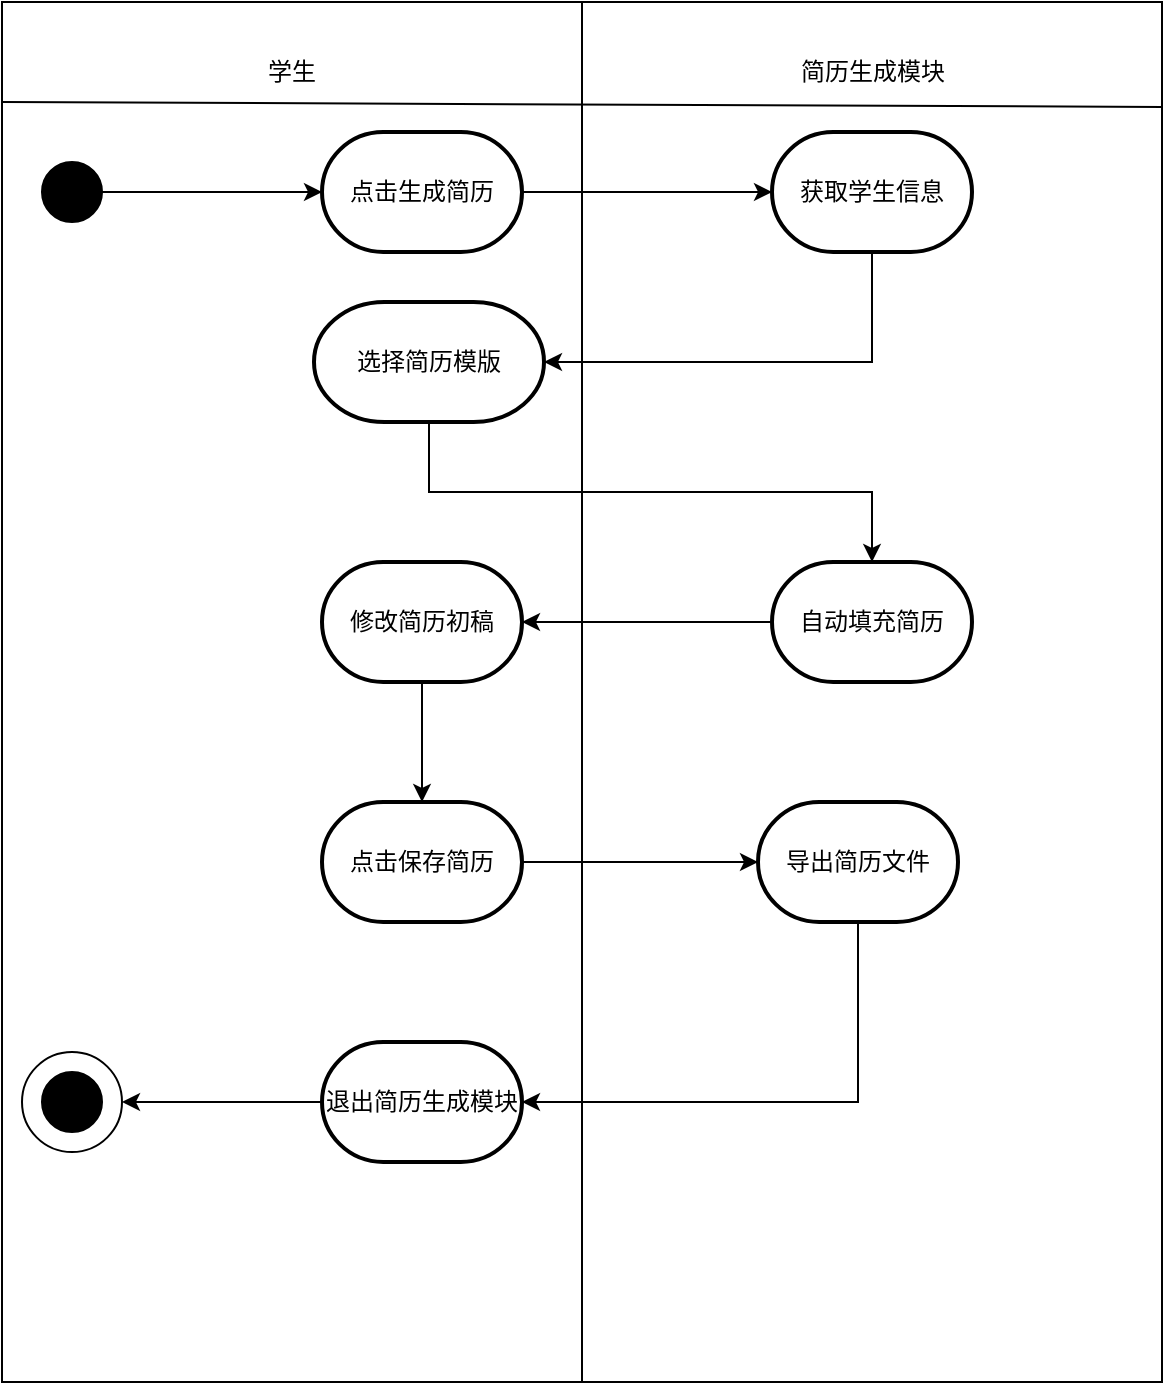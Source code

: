 <mxfile version="24.3.1" type="github">
  <diagram id="prtHgNgQTEPvFCAcTncT" name="Page-1">
    <mxGraphModel dx="1380" dy="782" grid="1" gridSize="10" guides="1" tooltips="1" connect="1" arrows="1" fold="1" page="1" pageScale="1" pageWidth="827" pageHeight="1169" math="0" shadow="0">
      <root>
        <mxCell id="0" />
        <mxCell id="1" parent="0" />
        <mxCell id="Uh9JWqwsvxEyxEd0ztW9-11" value="" style="rounded=0;whiteSpace=wrap;html=1;" vertex="1" parent="1">
          <mxGeometry x="490" y="110" width="290" height="690" as="geometry" />
        </mxCell>
        <mxCell id="Uh9JWqwsvxEyxEd0ztW9-12" value="" style="rounded=0;whiteSpace=wrap;html=1;" vertex="1" parent="1">
          <mxGeometry x="200" y="110" width="290" height="690" as="geometry" />
        </mxCell>
        <mxCell id="Uh9JWqwsvxEyxEd0ztW9-14" value="学生" style="text;html=1;align=center;verticalAlign=middle;whiteSpace=wrap;rounded=0;" vertex="1" parent="1">
          <mxGeometry x="315" y="130" width="60" height="30" as="geometry" />
        </mxCell>
        <mxCell id="Uh9JWqwsvxEyxEd0ztW9-15" value="简历生成模块" style="text;html=1;align=center;verticalAlign=middle;whiteSpace=wrap;rounded=0;" vertex="1" parent="1">
          <mxGeometry x="597.5" y="130" width="75" height="30" as="geometry" />
        </mxCell>
        <mxCell id="Uh9JWqwsvxEyxEd0ztW9-17" value="" style="verticalLabelPosition=bottom;verticalAlign=top;html=1;shape=mxgraph.flowchart.on-page_reference;fillColor=#000000;" vertex="1" parent="1">
          <mxGeometry x="220" y="190" width="30" height="30" as="geometry" />
        </mxCell>
        <mxCell id="Uh9JWqwsvxEyxEd0ztW9-18" value="点击生成简历" style="strokeWidth=2;html=1;shape=mxgraph.flowchart.terminator;whiteSpace=wrap;" vertex="1" parent="1">
          <mxGeometry x="360" y="175" width="100" height="60" as="geometry" />
        </mxCell>
        <mxCell id="Uh9JWqwsvxEyxEd0ztW9-19" value="" style="endArrow=none;html=1;rounded=0;entryX=1.001;entryY=0.105;entryDx=0;entryDy=0;entryPerimeter=0;" edge="1" parent="1">
          <mxGeometry width="50" height="50" relative="1" as="geometry">
            <mxPoint x="200" y="160" as="sourcePoint" />
            <mxPoint x="780.29" y="162.45" as="targetPoint" />
          </mxGeometry>
        </mxCell>
        <mxCell id="Uh9JWqwsvxEyxEd0ztW9-20" style="edgeStyle=orthogonalEdgeStyle;rounded=0;orthogonalLoop=1;jettySize=auto;html=1;exitX=1;exitY=0.5;exitDx=0;exitDy=0;exitPerimeter=0;entryX=0;entryY=0.5;entryDx=0;entryDy=0;entryPerimeter=0;" edge="1" parent="1" source="Uh9JWqwsvxEyxEd0ztW9-17" target="Uh9JWqwsvxEyxEd0ztW9-18">
          <mxGeometry relative="1" as="geometry" />
        </mxCell>
        <mxCell id="Uh9JWqwsvxEyxEd0ztW9-24" style="edgeStyle=orthogonalEdgeStyle;rounded=0;orthogonalLoop=1;jettySize=auto;html=1;exitX=0.5;exitY=1;exitDx=0;exitDy=0;exitPerimeter=0;entryX=1;entryY=0.5;entryDx=0;entryDy=0;entryPerimeter=0;" edge="1" parent="1" target="Uh9JWqwsvxEyxEd0ztW9-22">
          <mxGeometry relative="1" as="geometry">
            <mxPoint x="635" y="200" as="sourcePoint" />
            <mxPoint x="490" y="285" as="targetPoint" />
            <Array as="points">
              <mxPoint x="635" y="290" />
            </Array>
          </mxGeometry>
        </mxCell>
        <mxCell id="Uh9JWqwsvxEyxEd0ztW9-21" value="获取学生信息" style="strokeWidth=2;html=1;shape=mxgraph.flowchart.terminator;whiteSpace=wrap;" vertex="1" parent="1">
          <mxGeometry x="585" y="175" width="100" height="60" as="geometry" />
        </mxCell>
        <mxCell id="Uh9JWqwsvxEyxEd0ztW9-26" style="edgeStyle=orthogonalEdgeStyle;rounded=0;orthogonalLoop=1;jettySize=auto;html=1;exitX=0.5;exitY=1;exitDx=0;exitDy=0;exitPerimeter=0;" edge="1" parent="1" source="Uh9JWqwsvxEyxEd0ztW9-22" target="Uh9JWqwsvxEyxEd0ztW9-25">
          <mxGeometry relative="1" as="geometry" />
        </mxCell>
        <mxCell id="Uh9JWqwsvxEyxEd0ztW9-22" value="选择简历模版" style="strokeWidth=2;html=1;shape=mxgraph.flowchart.terminator;whiteSpace=wrap;" vertex="1" parent="1">
          <mxGeometry x="356" y="260" width="115" height="60" as="geometry" />
        </mxCell>
        <mxCell id="Uh9JWqwsvxEyxEd0ztW9-23" style="edgeStyle=orthogonalEdgeStyle;rounded=0;orthogonalLoop=1;jettySize=auto;html=1;exitX=1;exitY=0.5;exitDx=0;exitDy=0;exitPerimeter=0;entryX=0;entryY=0.5;entryDx=0;entryDy=0;entryPerimeter=0;" edge="1" parent="1" source="Uh9JWqwsvxEyxEd0ztW9-18" target="Uh9JWqwsvxEyxEd0ztW9-21">
          <mxGeometry relative="1" as="geometry" />
        </mxCell>
        <mxCell id="Uh9JWqwsvxEyxEd0ztW9-25" value="自动填充简历" style="strokeWidth=2;html=1;shape=mxgraph.flowchart.terminator;whiteSpace=wrap;" vertex="1" parent="1">
          <mxGeometry x="585" y="390" width="100" height="60" as="geometry" />
        </mxCell>
        <mxCell id="Uh9JWqwsvxEyxEd0ztW9-29" value="修改简历初稿" style="strokeWidth=2;html=1;shape=mxgraph.flowchart.terminator;whiteSpace=wrap;" vertex="1" parent="1">
          <mxGeometry x="360" y="390" width="100" height="60" as="geometry" />
        </mxCell>
        <mxCell id="Uh9JWqwsvxEyxEd0ztW9-30" style="edgeStyle=orthogonalEdgeStyle;rounded=0;orthogonalLoop=1;jettySize=auto;html=1;exitX=0;exitY=0.5;exitDx=0;exitDy=0;exitPerimeter=0;entryX=1;entryY=0.5;entryDx=0;entryDy=0;entryPerimeter=0;" edge="1" parent="1" source="Uh9JWqwsvxEyxEd0ztW9-25" target="Uh9JWqwsvxEyxEd0ztW9-29">
          <mxGeometry relative="1" as="geometry">
            <mxPoint x="585" y="540" as="sourcePoint" />
          </mxGeometry>
        </mxCell>
        <mxCell id="Uh9JWqwsvxEyxEd0ztW9-31" value="点击保存简历" style="strokeWidth=2;html=1;shape=mxgraph.flowchart.terminator;whiteSpace=wrap;" vertex="1" parent="1">
          <mxGeometry x="360" y="510" width="100" height="60" as="geometry" />
        </mxCell>
        <mxCell id="Uh9JWqwsvxEyxEd0ztW9-32" style="edgeStyle=orthogonalEdgeStyle;rounded=0;orthogonalLoop=1;jettySize=auto;html=1;exitX=0.5;exitY=1;exitDx=0;exitDy=0;exitPerimeter=0;entryX=0.5;entryY=0;entryDx=0;entryDy=0;entryPerimeter=0;" edge="1" parent="1" source="Uh9JWqwsvxEyxEd0ztW9-29" target="Uh9JWqwsvxEyxEd0ztW9-31">
          <mxGeometry relative="1" as="geometry" />
        </mxCell>
        <mxCell id="Uh9JWqwsvxEyxEd0ztW9-33" value="导出简历文件" style="strokeWidth=2;html=1;shape=mxgraph.flowchart.terminator;whiteSpace=wrap;" vertex="1" parent="1">
          <mxGeometry x="578" y="510" width="100" height="60" as="geometry" />
        </mxCell>
        <mxCell id="Uh9JWqwsvxEyxEd0ztW9-34" style="edgeStyle=orthogonalEdgeStyle;rounded=0;orthogonalLoop=1;jettySize=auto;html=1;exitX=1;exitY=0.5;exitDx=0;exitDy=0;exitPerimeter=0;entryX=0;entryY=0.5;entryDx=0;entryDy=0;entryPerimeter=0;" edge="1" parent="1" source="Uh9JWqwsvxEyxEd0ztW9-31" target="Uh9JWqwsvxEyxEd0ztW9-33">
          <mxGeometry relative="1" as="geometry" />
        </mxCell>
        <mxCell id="Uh9JWqwsvxEyxEd0ztW9-39" style="edgeStyle=orthogonalEdgeStyle;rounded=0;orthogonalLoop=1;jettySize=auto;html=1;exitX=0;exitY=0.5;exitDx=0;exitDy=0;exitPerimeter=0;entryX=1;entryY=0.5;entryDx=0;entryDy=0;" edge="1" parent="1" source="Uh9JWqwsvxEyxEd0ztW9-35" target="Uh9JWqwsvxEyxEd0ztW9-37">
          <mxGeometry relative="1" as="geometry" />
        </mxCell>
        <mxCell id="Uh9JWqwsvxEyxEd0ztW9-35" value="退出简历生成模块" style="strokeWidth=2;html=1;shape=mxgraph.flowchart.terminator;whiteSpace=wrap;" vertex="1" parent="1">
          <mxGeometry x="360" y="630" width="100" height="60" as="geometry" />
        </mxCell>
        <mxCell id="Uh9JWqwsvxEyxEd0ztW9-36" style="edgeStyle=orthogonalEdgeStyle;rounded=0;orthogonalLoop=1;jettySize=auto;html=1;exitX=0.5;exitY=1;exitDx=0;exitDy=0;exitPerimeter=0;entryX=1;entryY=0.5;entryDx=0;entryDy=0;entryPerimeter=0;" edge="1" parent="1" source="Uh9JWqwsvxEyxEd0ztW9-33" target="Uh9JWqwsvxEyxEd0ztW9-35">
          <mxGeometry relative="1" as="geometry" />
        </mxCell>
        <mxCell id="Uh9JWqwsvxEyxEd0ztW9-37" value="" style="ellipse;whiteSpace=wrap;html=1;aspect=fixed;" vertex="1" parent="1">
          <mxGeometry x="210" y="635" width="50" height="50" as="geometry" />
        </mxCell>
        <mxCell id="Uh9JWqwsvxEyxEd0ztW9-38" value="" style="verticalLabelPosition=bottom;verticalAlign=top;html=1;shape=mxgraph.flowchart.on-page_reference;fillColor=#000000;" vertex="1" parent="1">
          <mxGeometry x="220" y="645" width="30" height="30" as="geometry" />
        </mxCell>
      </root>
    </mxGraphModel>
  </diagram>
</mxfile>
